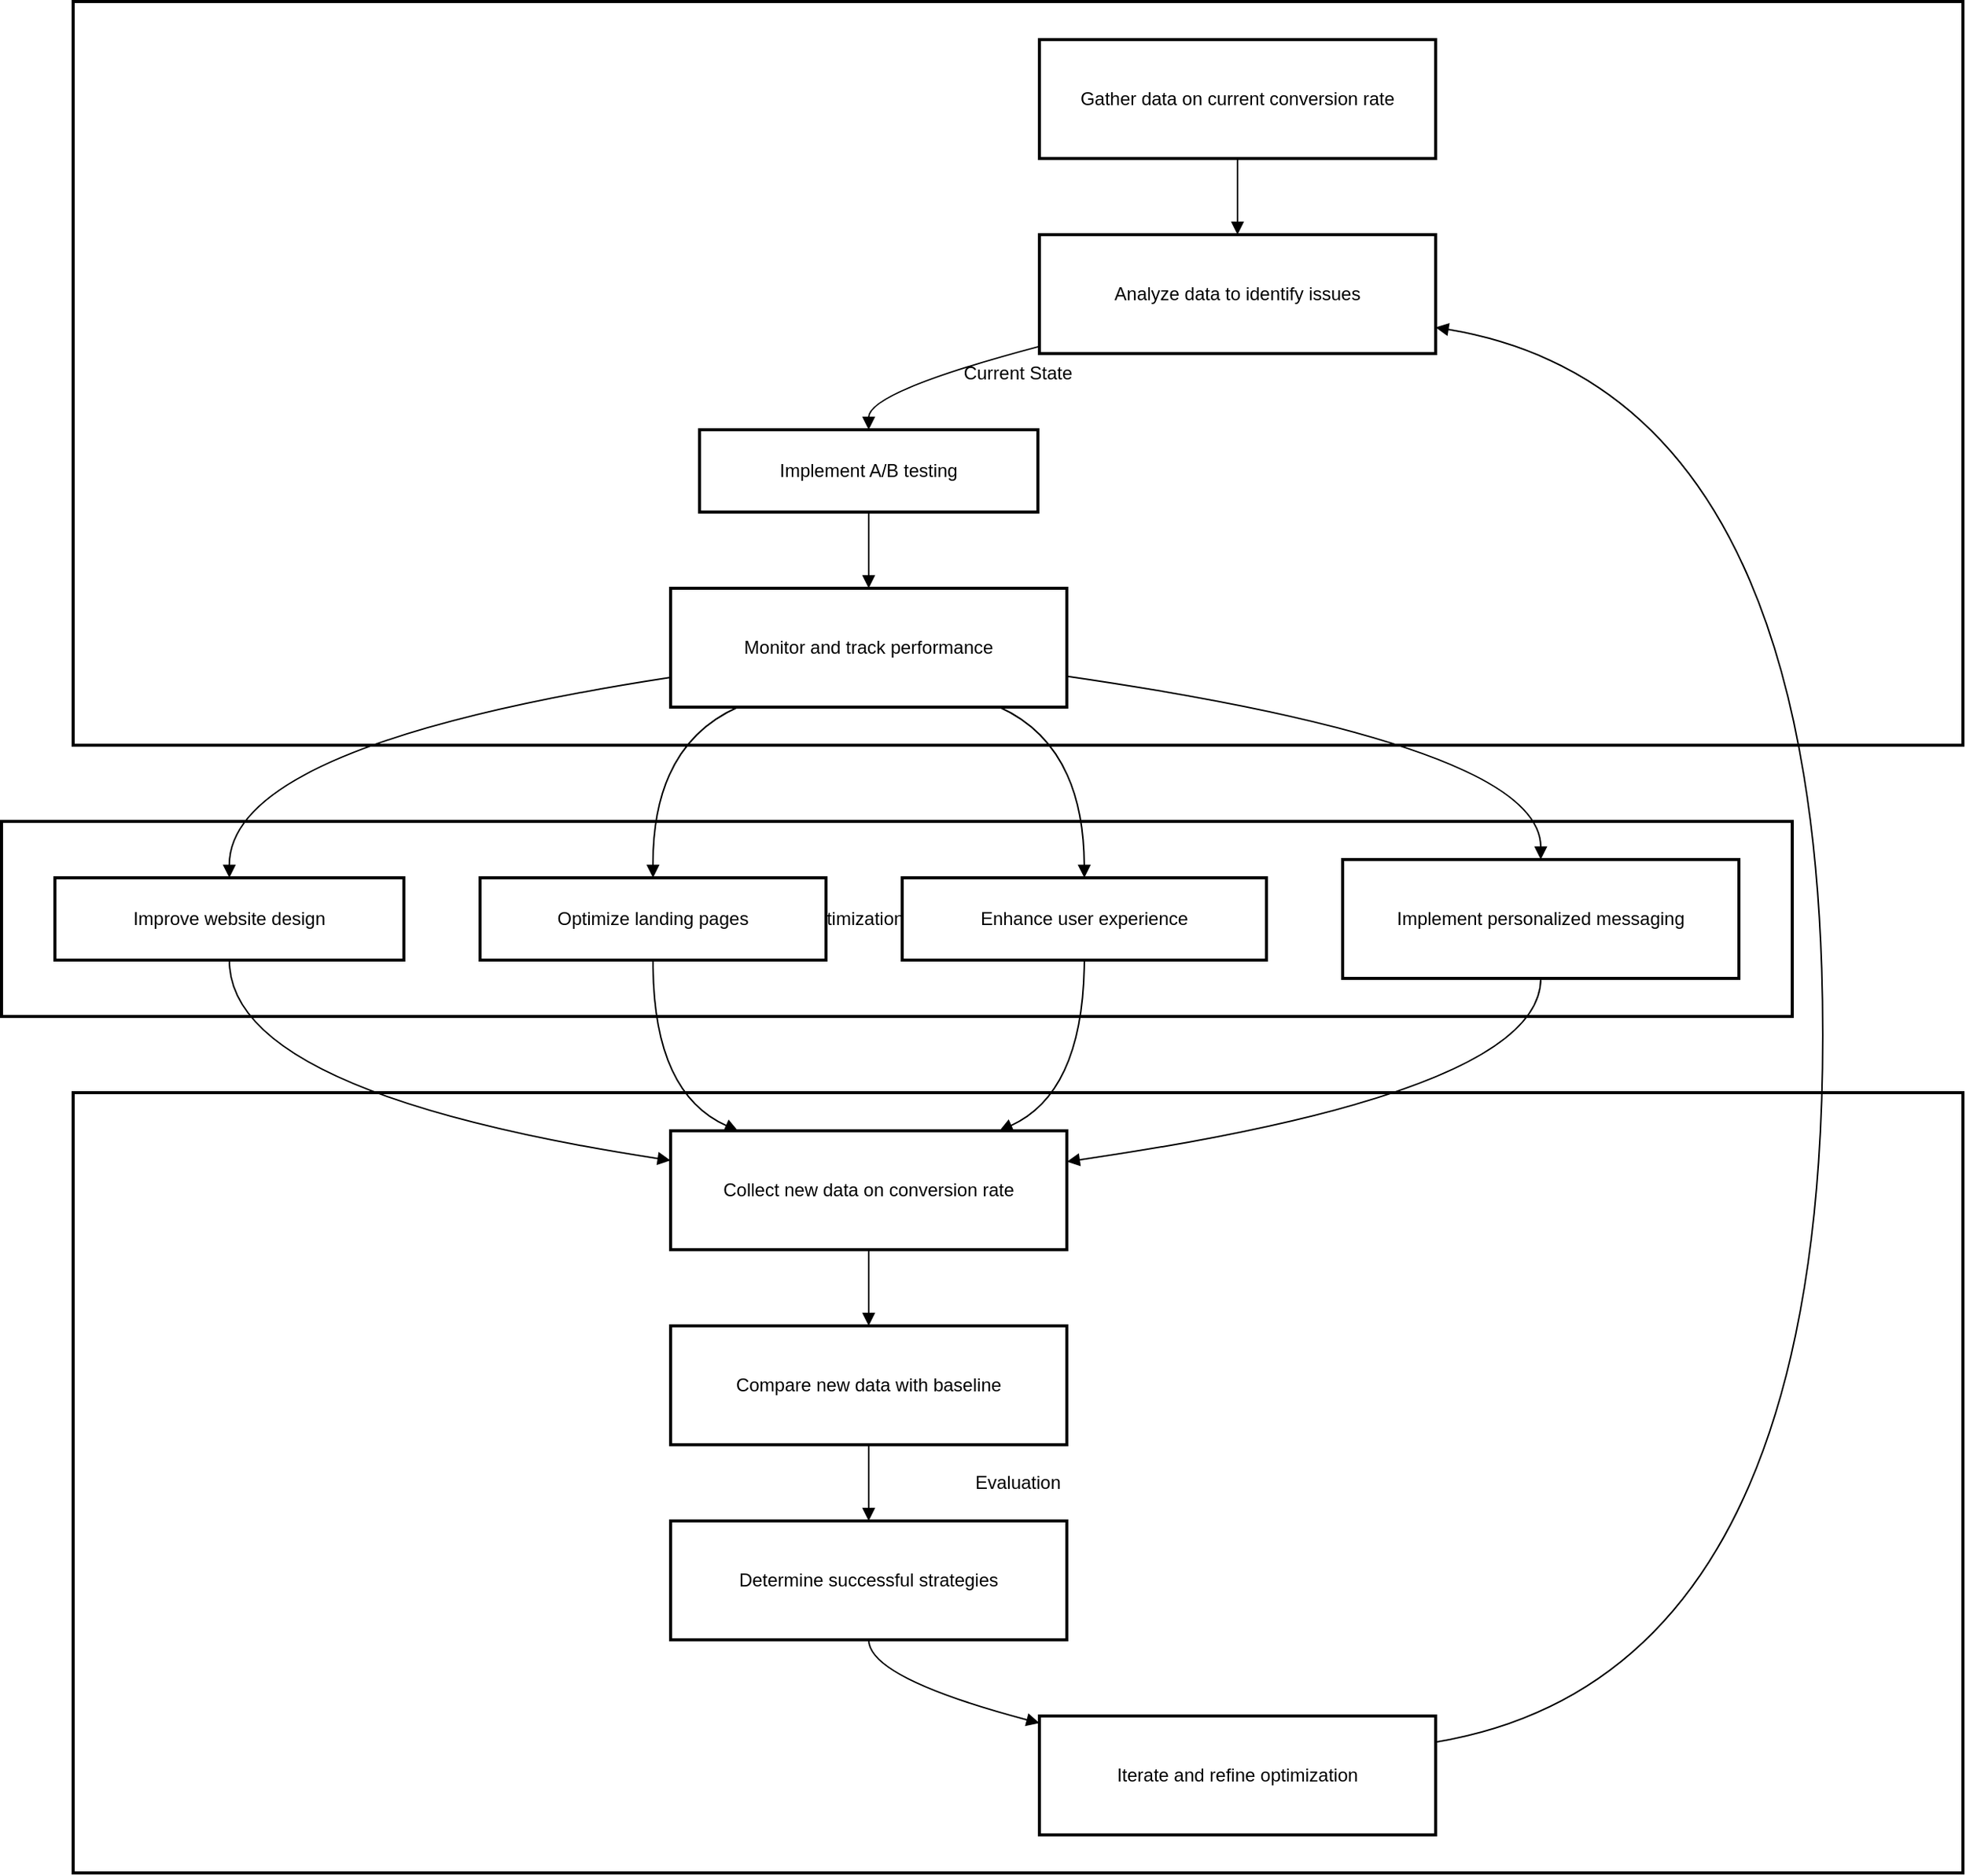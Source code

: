 <mxfile version="26.0.10">
  <diagram name="Page-1" id="Z1C4nxblmiB1h9wZz2QI">
    <mxGraphModel>
      <root>
        <mxCell id="0" />
        <mxCell id="1" parent="0" />
        <mxCell id="2" value="Evaluation" style="whiteSpace=wrap;strokeWidth=2;" vertex="1" parent="1">
          <mxGeometry x="55" y="724" width="1240" height="512" as="geometry" />
        </mxCell>
        <mxCell id="3" value="Optimization Strategies" style="whiteSpace=wrap;strokeWidth=2;" vertex="1" parent="1">
          <mxGeometry x="8" y="546" width="1175" height="128" as="geometry" />
        </mxCell>
        <mxCell id="4" value="Current State" style="whiteSpace=wrap;strokeWidth=2;" vertex="1" parent="1">
          <mxGeometry x="55" y="8" width="1240" height="488" as="geometry" />
        </mxCell>
        <mxCell id="5" value="Gather data on current conversion rate" style="whiteSpace=wrap;strokeWidth=2;" vertex="1" parent="1">
          <mxGeometry x="689" y="33" width="260" height="78" as="geometry" />
        </mxCell>
        <mxCell id="6" value="Analyze data to identify issues" style="whiteSpace=wrap;strokeWidth=2;" vertex="1" parent="1">
          <mxGeometry x="689" y="161" width="260" height="78" as="geometry" />
        </mxCell>
        <mxCell id="7" value="Implement A/B testing" style="whiteSpace=wrap;strokeWidth=2;" vertex="1" parent="1">
          <mxGeometry x="466" y="289" width="222" height="54" as="geometry" />
        </mxCell>
        <mxCell id="8" value="Monitor and track performance" style="whiteSpace=wrap;strokeWidth=2;" vertex="1" parent="1">
          <mxGeometry x="447" y="393" width="260" height="78" as="geometry" />
        </mxCell>
        <mxCell id="9" value="Improve website design" style="whiteSpace=wrap;strokeWidth=2;" vertex="1" parent="1">
          <mxGeometry x="43" y="583" width="229" height="54" as="geometry" />
        </mxCell>
        <mxCell id="10" value="Optimize landing pages" style="whiteSpace=wrap;strokeWidth=2;" vertex="1" parent="1">
          <mxGeometry x="322" y="583" width="227" height="54" as="geometry" />
        </mxCell>
        <mxCell id="11" value="Enhance user experience" style="whiteSpace=wrap;strokeWidth=2;" vertex="1" parent="1">
          <mxGeometry x="599" y="583" width="239" height="54" as="geometry" />
        </mxCell>
        <mxCell id="12" value="Implement personalized messaging" style="whiteSpace=wrap;strokeWidth=2;" vertex="1" parent="1">
          <mxGeometry x="888" y="571" width="260" height="78" as="geometry" />
        </mxCell>
        <mxCell id="13" value="Collect new data on conversion rate" style="whiteSpace=wrap;strokeWidth=2;" vertex="1" parent="1">
          <mxGeometry x="447" y="749" width="260" height="78" as="geometry" />
        </mxCell>
        <mxCell id="14" value="Compare new data with baseline" style="whiteSpace=wrap;strokeWidth=2;" vertex="1" parent="1">
          <mxGeometry x="447" y="877" width="260" height="78" as="geometry" />
        </mxCell>
        <mxCell id="15" value="Determine successful strategies" style="whiteSpace=wrap;strokeWidth=2;" vertex="1" parent="1">
          <mxGeometry x="447" y="1005" width="260" height="78" as="geometry" />
        </mxCell>
        <mxCell id="16" value="Iterate and refine optimization" style="whiteSpace=wrap;strokeWidth=2;" vertex="1" parent="1">
          <mxGeometry x="689" y="1133" width="260" height="78" as="geometry" />
        </mxCell>
        <mxCell id="17" value="" style="curved=1;startArrow=none;endArrow=block;exitX=0.5;exitY=1;entryX=0.5;entryY=0;" edge="1" parent="1" source="5" target="6">
          <mxGeometry relative="1" as="geometry">
            <Array as="points" />
          </mxGeometry>
        </mxCell>
        <mxCell id="18" value="" style="curved=1;startArrow=none;endArrow=block;exitX=0;exitY=0.94;entryX=0.5;entryY=0;" edge="1" parent="1" source="6" target="7">
          <mxGeometry relative="1" as="geometry">
            <Array as="points">
              <mxPoint x="577" y="264" />
            </Array>
          </mxGeometry>
        </mxCell>
        <mxCell id="19" value="" style="curved=1;startArrow=none;endArrow=block;exitX=0.5;exitY=1;entryX=0.5;entryY=0;" edge="1" parent="1" source="7" target="8">
          <mxGeometry relative="1" as="geometry">
            <Array as="points" />
          </mxGeometry>
        </mxCell>
        <mxCell id="20" value="" style="curved=1;startArrow=none;endArrow=block;exitX=0;exitY=0.75;entryX=0.5;entryY=0;" edge="1" parent="1" source="8" target="9">
          <mxGeometry relative="1" as="geometry">
            <Array as="points">
              <mxPoint x="157" y="496" />
            </Array>
          </mxGeometry>
        </mxCell>
        <mxCell id="21" value="" style="curved=1;startArrow=none;endArrow=block;exitX=0.17;exitY=1;entryX=0.5;entryY=0;" edge="1" parent="1" source="8" target="10">
          <mxGeometry relative="1" as="geometry">
            <Array as="points">
              <mxPoint x="435" y="496" />
            </Array>
          </mxGeometry>
        </mxCell>
        <mxCell id="22" value="" style="curved=1;startArrow=none;endArrow=block;exitX=0.83;exitY=1;entryX=0.5;entryY=0;" edge="1" parent="1" source="8" target="11">
          <mxGeometry relative="1" as="geometry">
            <Array as="points">
              <mxPoint x="718" y="496" />
            </Array>
          </mxGeometry>
        </mxCell>
        <mxCell id="23" value="" style="curved=1;startArrow=none;endArrow=block;exitX=1;exitY=0.74;entryX=0.5;entryY=0;" edge="1" parent="1" source="8" target="12">
          <mxGeometry relative="1" as="geometry">
            <Array as="points">
              <mxPoint x="1018" y="496" />
            </Array>
          </mxGeometry>
        </mxCell>
        <mxCell id="24" value="" style="curved=1;startArrow=none;endArrow=block;exitX=0.5;exitY=1;entryX=0;entryY=0.25;" edge="1" parent="1" source="9" target="13">
          <mxGeometry relative="1" as="geometry">
            <Array as="points">
              <mxPoint x="157" y="724" />
            </Array>
          </mxGeometry>
        </mxCell>
        <mxCell id="25" value="" style="curved=1;startArrow=none;endArrow=block;exitX=0.5;exitY=1;entryX=0.17;entryY=0;" edge="1" parent="1" source="10" target="13">
          <mxGeometry relative="1" as="geometry">
            <Array as="points">
              <mxPoint x="435" y="724" />
            </Array>
          </mxGeometry>
        </mxCell>
        <mxCell id="26" value="" style="curved=1;startArrow=none;endArrow=block;exitX=0.5;exitY=1;entryX=0.83;entryY=0;" edge="1" parent="1" source="11" target="13">
          <mxGeometry relative="1" as="geometry">
            <Array as="points">
              <mxPoint x="718" y="724" />
            </Array>
          </mxGeometry>
        </mxCell>
        <mxCell id="27" value="" style="curved=1;startArrow=none;endArrow=block;exitX=0.5;exitY=1;entryX=1;entryY=0.26;" edge="1" parent="1" source="12" target="13">
          <mxGeometry relative="1" as="geometry">
            <Array as="points">
              <mxPoint x="1018" y="724" />
            </Array>
          </mxGeometry>
        </mxCell>
        <mxCell id="28" value="" style="curved=1;startArrow=none;endArrow=block;exitX=0.5;exitY=1;entryX=0.5;entryY=0;" edge="1" parent="1" source="13" target="14">
          <mxGeometry relative="1" as="geometry">
            <Array as="points" />
          </mxGeometry>
        </mxCell>
        <mxCell id="29" value="" style="curved=1;startArrow=none;endArrow=block;exitX=0.5;exitY=1;entryX=0.5;entryY=0;" edge="1" parent="1" source="14" target="15">
          <mxGeometry relative="1" as="geometry">
            <Array as="points" />
          </mxGeometry>
        </mxCell>
        <mxCell id="30" value="" style="curved=1;startArrow=none;endArrow=block;exitX=0.5;exitY=1;entryX=0;entryY=0.06;" edge="1" parent="1" source="15" target="16">
          <mxGeometry relative="1" as="geometry">
            <Array as="points">
              <mxPoint x="577" y="1108" />
            </Array>
          </mxGeometry>
        </mxCell>
        <mxCell id="31" value="" style="curved=1;startArrow=none;endArrow=block;exitX=1;exitY=0.22;entryX=1;entryY=0.78;" edge="1" parent="1" source="16" target="6">
          <mxGeometry relative="1" as="geometry">
            <Array as="points">
              <mxPoint x="1203" y="1108" />
              <mxPoint x="1203" y="264" />
            </Array>
          </mxGeometry>
        </mxCell>
      </root>
    </mxGraphModel>
  </diagram>
</mxfile>
